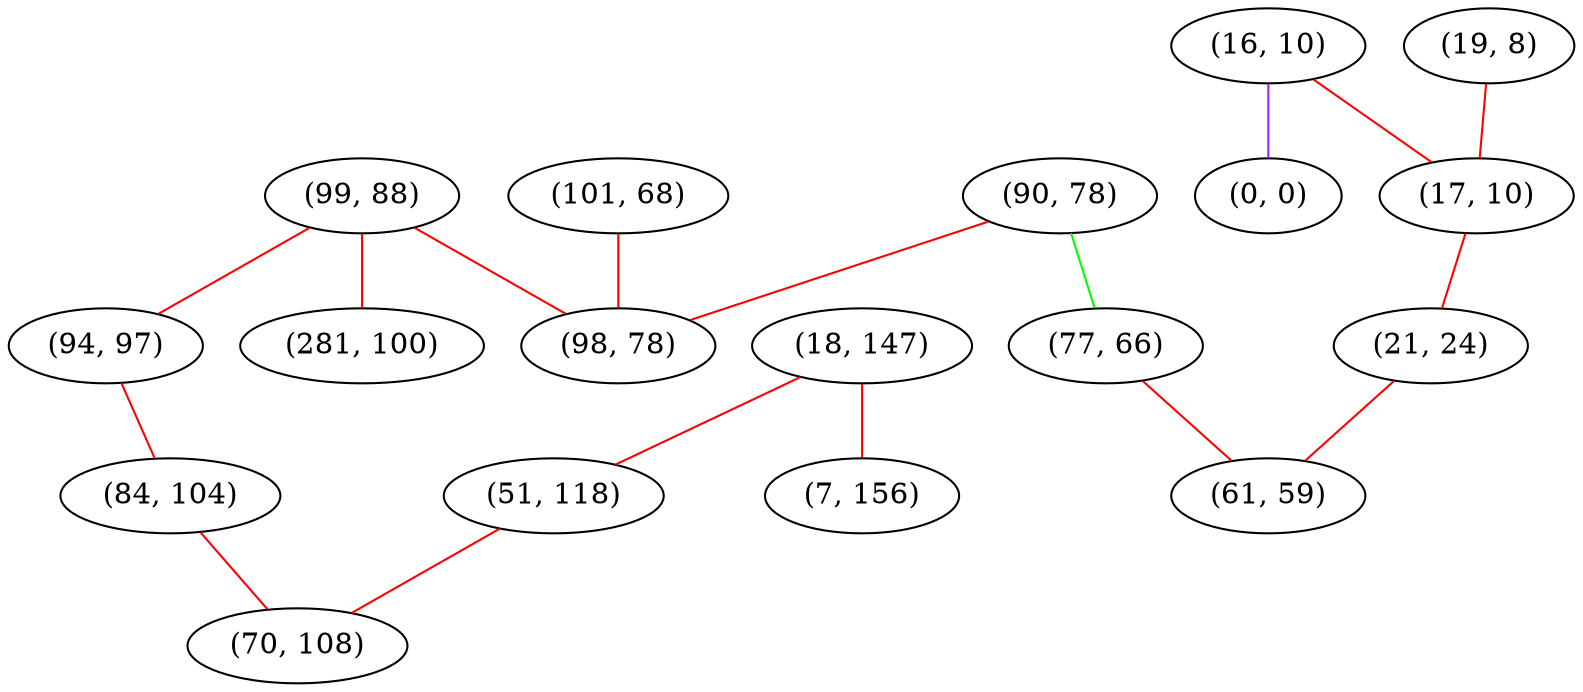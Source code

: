 graph "" {
"(99, 88)";
"(19, 8)";
"(94, 97)";
"(90, 78)";
"(77, 66)";
"(16, 10)";
"(281, 100)";
"(17, 10)";
"(101, 68)";
"(0, 0)";
"(18, 147)";
"(51, 118)";
"(84, 104)";
"(7, 156)";
"(70, 108)";
"(98, 78)";
"(21, 24)";
"(61, 59)";
"(99, 88)" -- "(94, 97)"  [color=red, key=0, weight=1];
"(99, 88)" -- "(98, 78)"  [color=red, key=0, weight=1];
"(99, 88)" -- "(281, 100)"  [color=red, key=0, weight=1];
"(19, 8)" -- "(17, 10)"  [color=red, key=0, weight=1];
"(94, 97)" -- "(84, 104)"  [color=red, key=0, weight=1];
"(90, 78)" -- "(98, 78)"  [color=red, key=0, weight=1];
"(90, 78)" -- "(77, 66)"  [color=green, key=0, weight=2];
"(77, 66)" -- "(61, 59)"  [color=red, key=0, weight=1];
"(16, 10)" -- "(17, 10)"  [color=red, key=0, weight=1];
"(16, 10)" -- "(0, 0)"  [color=purple, key=0, weight=4];
"(17, 10)" -- "(21, 24)"  [color=red, key=0, weight=1];
"(101, 68)" -- "(98, 78)"  [color=red, key=0, weight=1];
"(18, 147)" -- "(7, 156)"  [color=red, key=0, weight=1];
"(18, 147)" -- "(51, 118)"  [color=red, key=0, weight=1];
"(51, 118)" -- "(70, 108)"  [color=red, key=0, weight=1];
"(84, 104)" -- "(70, 108)"  [color=red, key=0, weight=1];
"(21, 24)" -- "(61, 59)"  [color=red, key=0, weight=1];
}
